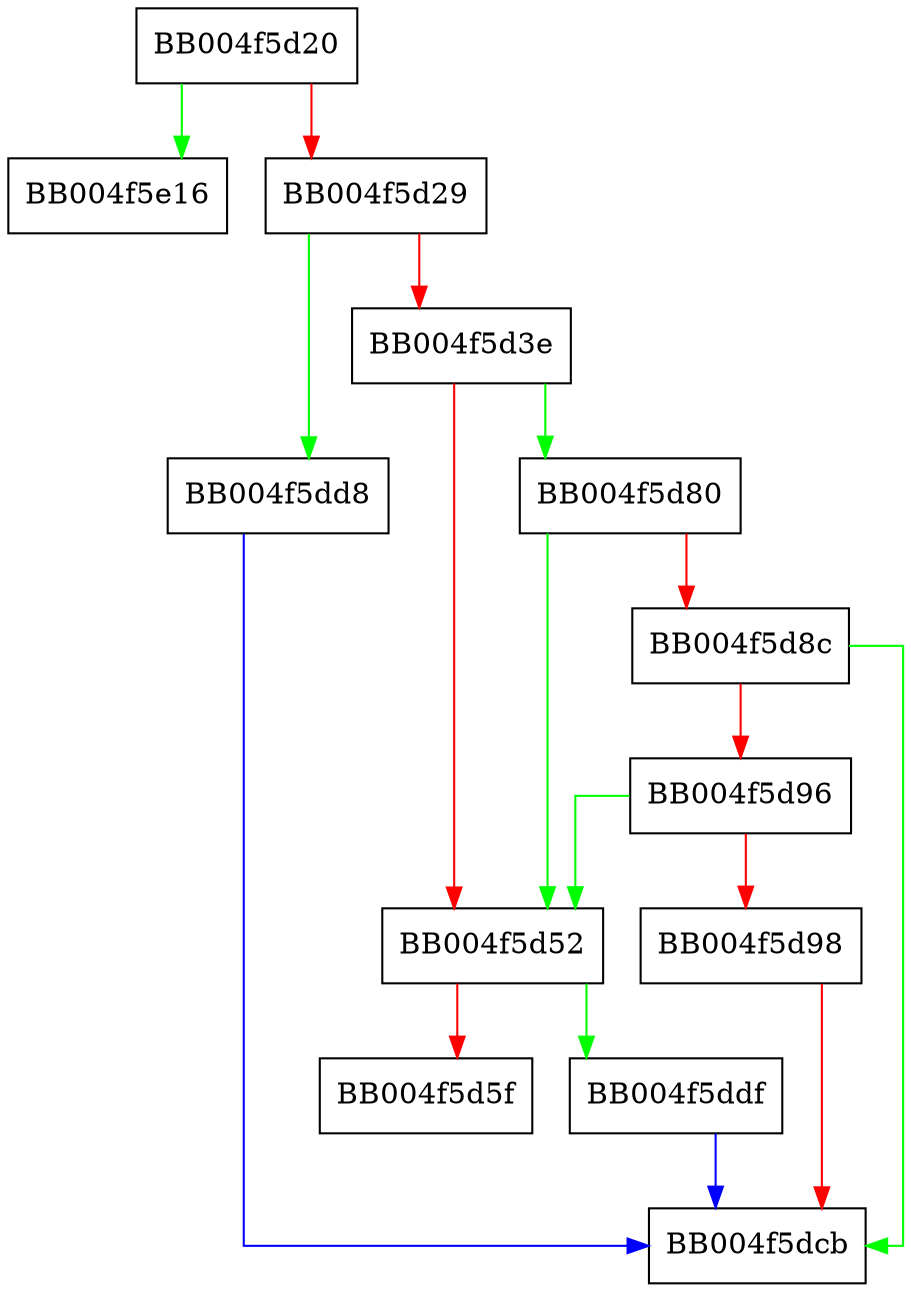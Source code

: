 digraph dtls1_write_app_data_bytes {
  node [shape="box"];
  graph [splines=ortho];
  BB004f5d20 -> BB004f5e16 [color="green"];
  BB004f5d20 -> BB004f5d29 [color="red"];
  BB004f5d29 -> BB004f5dd8 [color="green"];
  BB004f5d29 -> BB004f5d3e [color="red"];
  BB004f5d3e -> BB004f5d80 [color="green"];
  BB004f5d3e -> BB004f5d52 [color="red"];
  BB004f5d52 -> BB004f5ddf [color="green"];
  BB004f5d52 -> BB004f5d5f [color="red"];
  BB004f5d80 -> BB004f5d52 [color="green"];
  BB004f5d80 -> BB004f5d8c [color="red"];
  BB004f5d8c -> BB004f5dcb [color="green"];
  BB004f5d8c -> BB004f5d96 [color="red"];
  BB004f5d96 -> BB004f5d52 [color="green"];
  BB004f5d96 -> BB004f5d98 [color="red"];
  BB004f5d98 -> BB004f5dcb [color="red"];
  BB004f5dd8 -> BB004f5dcb [color="blue"];
  BB004f5ddf -> BB004f5dcb [color="blue"];
}